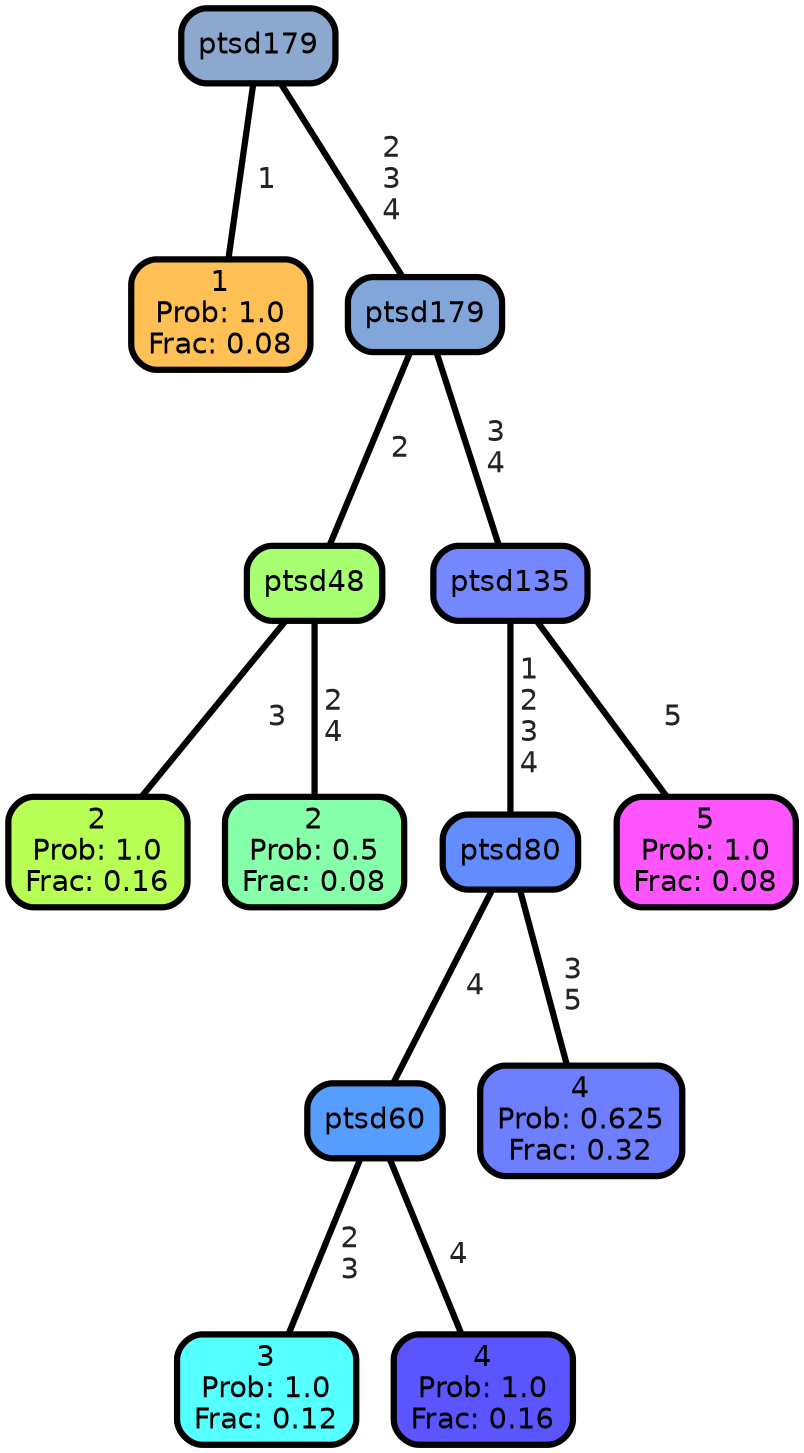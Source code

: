 graph Tree {
node [shape=box, style="filled, rounded",color="black",penwidth="3",fontcolor="black",                 fontname=helvetica] ;
graph [ranksep="0 equally", splines=straight,                 bgcolor=transparent, dpi=200] ;
edge [fontname=helvetica, fontweight=bold,fontcolor=grey14,color=black] ;
0 [label="1
Prob: 1.0
Frac: 0.08", fillcolor="#ffc155"] ;
1 [label="ptsd179", fillcolor="#8ca8cf"] ;
2 [label="2
Prob: 1.0
Frac: 0.16", fillcolor="#b8ff55"] ;
3 [label="ptsd48", fillcolor="#a7ff71"] ;
4 [label="2
Prob: 0.5
Frac: 0.08", fillcolor="#86ffaa"] ;
5 [label="ptsd179", fillcolor="#82a6da"] ;
6 [label="3
Prob: 1.0
Frac: 0.12", fillcolor="#55ffff"] ;
7 [label="ptsd60", fillcolor="#579dff"] ;
8 [label="4
Prob: 1.0
Frac: 0.16", fillcolor="#5a55ff"] ;
9 [label="ptsd80", fillcolor="#638dff"] ;
10 [label="4
Prob: 0.625
Frac: 0.32", fillcolor="#6d7fff"] ;
11 [label="ptsd135", fillcolor="#7587ff"] ;
12 [label="5
Prob: 1.0
Frac: 0.08", fillcolor="#ff55ff"] ;
1 -- 0 [label=" 1",penwidth=3] ;
1 -- 5 [label=" 2\n 3\n 4",penwidth=3] ;
3 -- 2 [label=" 3",penwidth=3] ;
3 -- 4 [label=" 2\n 4",penwidth=3] ;
5 -- 3 [label=" 2",penwidth=3] ;
5 -- 11 [label=" 3\n 4",penwidth=3] ;
7 -- 6 [label=" 2\n 3",penwidth=3] ;
7 -- 8 [label=" 4",penwidth=3] ;
9 -- 7 [label=" 4",penwidth=3] ;
9 -- 10 [label=" 3\n 5",penwidth=3] ;
11 -- 9 [label=" 1\n 2\n 3\n 4",penwidth=3] ;
11 -- 12 [label=" 5",penwidth=3] ;
{rank = same;}}